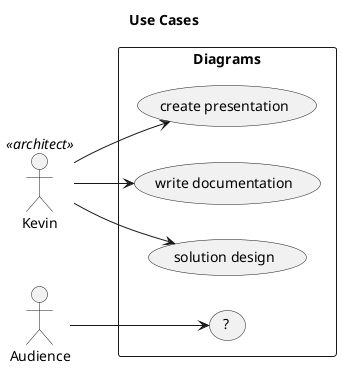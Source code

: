 @startuml Diagrams Use Cases

title Use Cases

left to right direction
actor "Kevin" as kevin <<architect>>
actor "Audience" as mdc2023
rectangle "Diagrams" {
  usecase "create presentation" as uc1
  usecase "write documentation" as uc2
  usecase "solution design" as uc3

  usecase "?" as uc4
}

kevin --> uc1
kevin --> uc2
kevin --> uc3

mdc2023 --> uc4

@enduml